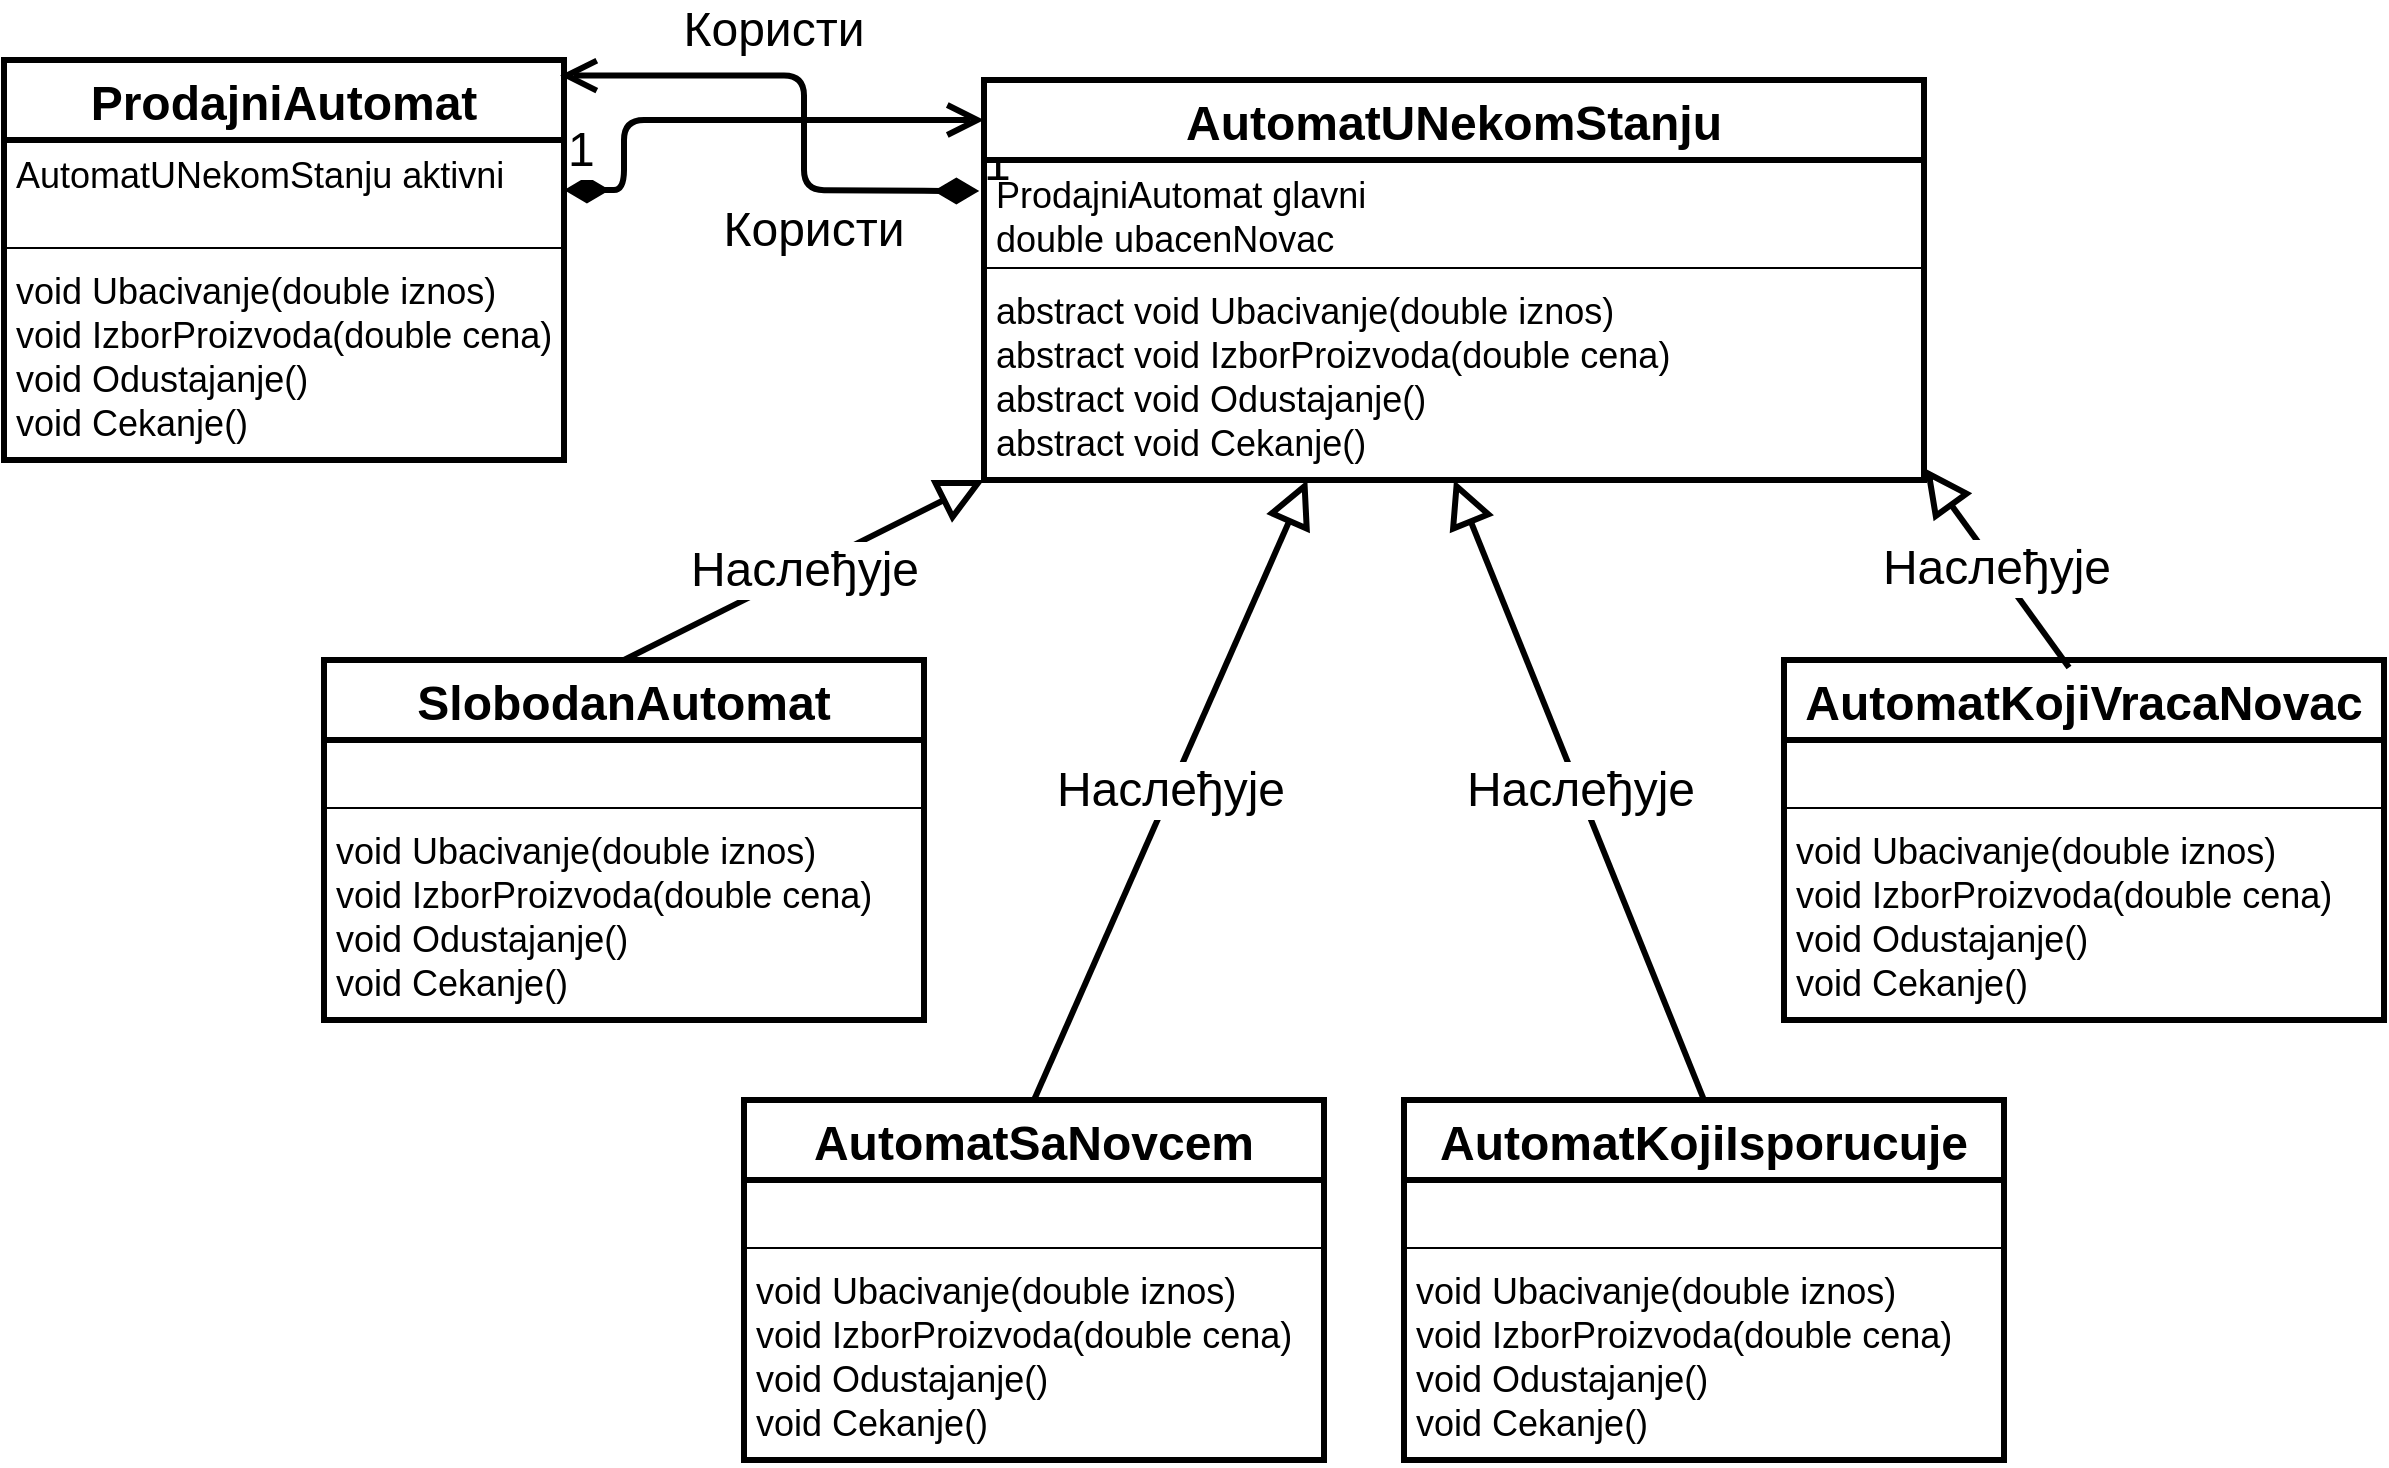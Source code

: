 <mxfile version="21.2.4" type="device">
  <diagram name="Page-1" id="U3Iz8EhhDlZxTjf7-NHz">
    <mxGraphModel dx="1764" dy="1074" grid="1" gridSize="10" guides="1" tooltips="1" connect="1" arrows="1" fold="1" page="1" pageScale="1" pageWidth="850" pageHeight="1100" math="0" shadow="0">
      <root>
        <mxCell id="0" />
        <mxCell id="1" parent="0" />
        <mxCell id="cIPJjEdQytVBV7SKIHsa-7" value="Наслеђује" style="endArrow=block;endSize=16;endFill=0;html=1;strokeWidth=3;fontSize=24;exitX=0.5;exitY=0;exitDx=0;exitDy=0;entryX=0.344;entryY=1;entryDx=0;entryDy=0;entryPerimeter=0;" edge="1" parent="1" source="cIPJjEdQytVBV7SKIHsa-9" target="cIPJjEdQytVBV7SKIHsa-38">
          <mxGeometry width="160" relative="1" as="geometry">
            <mxPoint x="545" y="674.5" as="sourcePoint" />
            <mxPoint x="805.442" y="380" as="targetPoint" />
          </mxGeometry>
        </mxCell>
        <mxCell id="cIPJjEdQytVBV7SKIHsa-8" value="1" style="endArrow=open;html=1;endSize=12;startArrow=diamondThin;startSize=14;startFill=1;edgeStyle=orthogonalEdgeStyle;align=left;verticalAlign=bottom;strokeWidth=3;fontSize=24;exitX=1;exitY=0.5;exitDx=0;exitDy=0;entryX=0;entryY=0.1;entryDx=0;entryDy=0;entryPerimeter=0;" edge="1" parent="1" source="cIPJjEdQytVBV7SKIHsa-19" target="cIPJjEdQytVBV7SKIHsa-35">
          <mxGeometry x="-1" y="3" relative="1" as="geometry">
            <mxPoint x="-40" y="130" as="sourcePoint" />
            <mxPoint x="609.48" y="259.7" as="targetPoint" />
            <Array as="points">
              <mxPoint x="450" y="225" />
              <mxPoint x="450" y="190" />
            </Array>
          </mxGeometry>
        </mxCell>
        <mxCell id="cIPJjEdQytVBV7SKIHsa-9" value="AutomatSaNovcem" style="swimlane;fontStyle=1;align=center;verticalAlign=top;childLayout=stackLayout;horizontal=1;startSize=40;horizontalStack=0;resizeParent=1;resizeParentMax=0;resizeLast=0;collapsible=1;marginBottom=0;strokeWidth=3;fontSize=24;" vertex="1" parent="1">
          <mxGeometry x="510" y="680" width="290" height="180" as="geometry" />
        </mxCell>
        <mxCell id="cIPJjEdQytVBV7SKIHsa-10" value=" " style="text;strokeColor=none;fillColor=none;align=left;verticalAlign=top;spacingLeft=4;spacingRight=4;overflow=hidden;rotatable=0;points=[[0,0.5],[1,0.5]];portConstraint=eastwest;fontSize=18;" vertex="1" parent="cIPJjEdQytVBV7SKIHsa-9">
          <mxGeometry y="40" width="290" height="30" as="geometry" />
        </mxCell>
        <mxCell id="cIPJjEdQytVBV7SKIHsa-11" value="" style="line;strokeWidth=1;fillColor=none;align=left;verticalAlign=middle;spacingTop=-1;spacingLeft=3;spacingRight=3;rotatable=0;labelPosition=right;points=[];portConstraint=eastwest;" vertex="1" parent="cIPJjEdQytVBV7SKIHsa-9">
          <mxGeometry y="70" width="290" height="8" as="geometry" />
        </mxCell>
        <mxCell id="cIPJjEdQytVBV7SKIHsa-12" value="void Ubacivanje(double iznos)&#xa;void IzborProizvoda(double cena)&#xa;void Odustajanje()&#xa;void Cekanje()&#xa;&#xa;" style="text;strokeColor=none;fillColor=none;align=left;verticalAlign=top;spacingLeft=4;spacingRight=4;overflow=hidden;rotatable=0;points=[[0,0.5],[1,0.5]];portConstraint=eastwest;fontSize=18;" vertex="1" parent="cIPJjEdQytVBV7SKIHsa-9">
          <mxGeometry y="78" width="290" height="102" as="geometry" />
        </mxCell>
        <mxCell id="cIPJjEdQytVBV7SKIHsa-17" value="Наслеђује" style="endArrow=block;endSize=16;endFill=0;html=1;strokeWidth=3;fontSize=24;exitX=0.5;exitY=0;exitDx=0;exitDy=0;entryX=0;entryY=1;entryDx=0;entryDy=0;" edge="1" parent="1" source="cIPJjEdQytVBV7SKIHsa-49" target="cIPJjEdQytVBV7SKIHsa-35">
          <mxGeometry width="160" relative="1" as="geometry">
            <mxPoint x="580" y="525.0" as="sourcePoint" />
            <mxPoint x="610" y="390" as="targetPoint" />
          </mxGeometry>
        </mxCell>
        <mxCell id="cIPJjEdQytVBV7SKIHsa-18" value="ProdajniAutomat" style="swimlane;fontStyle=1;align=center;verticalAlign=top;childLayout=stackLayout;horizontal=1;startSize=40;horizontalStack=0;resizeParent=1;resizeParentMax=0;resizeLast=0;collapsible=1;marginBottom=0;strokeWidth=3;fontSize=24;" vertex="1" parent="1">
          <mxGeometry x="140" y="160" width="280" height="200" as="geometry" />
        </mxCell>
        <mxCell id="cIPJjEdQytVBV7SKIHsa-19" value="AutomatUNekomStanju aktivni" style="text;strokeColor=none;fillColor=none;align=left;verticalAlign=top;spacingLeft=4;spacingRight=4;overflow=hidden;rotatable=0;points=[[0,0.5],[1,0.5]];portConstraint=eastwest;fontSize=18;" vertex="1" parent="cIPJjEdQytVBV7SKIHsa-18">
          <mxGeometry y="40" width="280" height="50" as="geometry" />
        </mxCell>
        <mxCell id="cIPJjEdQytVBV7SKIHsa-20" value="" style="line;strokeWidth=1;fillColor=none;align=left;verticalAlign=middle;spacingTop=-1;spacingLeft=3;spacingRight=3;rotatable=0;labelPosition=right;points=[];portConstraint=eastwest;" vertex="1" parent="cIPJjEdQytVBV7SKIHsa-18">
          <mxGeometry y="90" width="280" height="8" as="geometry" />
        </mxCell>
        <mxCell id="cIPJjEdQytVBV7SKIHsa-21" value="void Ubacivanje(double iznos)&#xa;void IzborProizvoda(double cena)&#xa;void Odustajanje()&#xa;void Cekanje()&#xa;&#xa;" style="text;strokeColor=none;fillColor=none;align=left;verticalAlign=top;spacingLeft=4;spacingRight=4;overflow=hidden;rotatable=0;points=[[0,0.5],[1,0.5]];portConstraint=eastwest;fontSize=18;" vertex="1" parent="cIPJjEdQytVBV7SKIHsa-18">
          <mxGeometry y="98" width="280" height="102" as="geometry" />
        </mxCell>
        <mxCell id="cIPJjEdQytVBV7SKIHsa-32" value="&lt;font style=&quot;font-size: 24px;&quot;&gt;Користи&lt;/font&gt;" style="text;html=1;strokeColor=none;fillColor=none;align=center;verticalAlign=middle;whiteSpace=wrap;rounded=0;" vertex="1" parent="1">
          <mxGeometry x="460" y="130" width="130" height="30" as="geometry" />
        </mxCell>
        <mxCell id="cIPJjEdQytVBV7SKIHsa-34" value="1" style="endArrow=open;html=1;endSize=12;startArrow=diamondThin;startSize=14;startFill=1;edgeStyle=orthogonalEdgeStyle;align=left;verticalAlign=bottom;strokeWidth=3;fontSize=24;exitX=-0.005;exitY=0.31;exitDx=0;exitDy=0;exitPerimeter=0;entryX=0.993;entryY=0.039;entryDx=0;entryDy=0;entryPerimeter=0;" edge="1" parent="1" source="cIPJjEdQytVBV7SKIHsa-36" target="cIPJjEdQytVBV7SKIHsa-18">
          <mxGeometry x="-1" y="3" relative="1" as="geometry">
            <mxPoint x="640" y="240" as="sourcePoint" />
            <mxPoint x="450" y="170" as="targetPoint" />
            <Array as="points">
              <mxPoint x="610" y="225" />
              <mxPoint x="540" y="225" />
              <mxPoint x="540" y="168" />
            </Array>
          </mxGeometry>
        </mxCell>
        <mxCell id="cIPJjEdQytVBV7SKIHsa-35" value="AutomatUNekomStanju" style="swimlane;fontStyle=1;align=center;verticalAlign=top;childLayout=stackLayout;horizontal=1;startSize=40;horizontalStack=0;resizeParent=1;resizeParentMax=0;resizeLast=0;collapsible=1;marginBottom=0;strokeWidth=3;fontSize=24;" vertex="1" parent="1">
          <mxGeometry x="630" y="170" width="470" height="200" as="geometry" />
        </mxCell>
        <mxCell id="cIPJjEdQytVBV7SKIHsa-36" value="ProdajniAutomat glavni&#xa;double ubacenNovac" style="text;strokeColor=none;fillColor=none;align=left;verticalAlign=top;spacingLeft=4;spacingRight=4;overflow=hidden;rotatable=0;points=[[0,0.5],[1,0.5]];portConstraint=eastwest;fontSize=18;" vertex="1" parent="cIPJjEdQytVBV7SKIHsa-35">
          <mxGeometry y="40" width="470" height="50" as="geometry" />
        </mxCell>
        <mxCell id="cIPJjEdQytVBV7SKIHsa-37" value="" style="line;strokeWidth=1;fillColor=none;align=left;verticalAlign=middle;spacingTop=-1;spacingLeft=3;spacingRight=3;rotatable=0;labelPosition=right;points=[];portConstraint=eastwest;" vertex="1" parent="cIPJjEdQytVBV7SKIHsa-35">
          <mxGeometry y="90" width="470" height="8" as="geometry" />
        </mxCell>
        <mxCell id="cIPJjEdQytVBV7SKIHsa-38" value="abstract void Ubacivanje(double iznos)&#xa;abstract void IzborProizvoda(double cena)&#xa;abstract void Odustajanje()&#xa;abstract void Cekanje()&#xa;&#xa;" style="text;strokeColor=none;fillColor=none;align=left;verticalAlign=top;spacingLeft=4;spacingRight=4;overflow=hidden;rotatable=0;points=[[0,0.5],[1,0.5]];portConstraint=eastwest;fontSize=18;" vertex="1" parent="cIPJjEdQytVBV7SKIHsa-35">
          <mxGeometry y="98" width="470" height="102" as="geometry" />
        </mxCell>
        <mxCell id="cIPJjEdQytVBV7SKIHsa-40" value="&lt;font style=&quot;font-size: 24px;&quot;&gt;Користи&lt;/font&gt;" style="text;html=1;strokeColor=none;fillColor=none;align=center;verticalAlign=middle;whiteSpace=wrap;rounded=0;" vertex="1" parent="1">
          <mxGeometry x="480" y="230" width="130" height="30" as="geometry" />
        </mxCell>
        <mxCell id="cIPJjEdQytVBV7SKIHsa-41" value="AutomatKojiVracaNovac" style="swimlane;fontStyle=1;align=center;verticalAlign=top;childLayout=stackLayout;horizontal=1;startSize=40;horizontalStack=0;resizeParent=1;resizeParentMax=0;resizeLast=0;collapsible=1;marginBottom=0;strokeWidth=3;fontSize=24;" vertex="1" parent="1">
          <mxGeometry x="1030" y="460" width="300" height="180" as="geometry" />
        </mxCell>
        <mxCell id="cIPJjEdQytVBV7SKIHsa-42" value=" " style="text;strokeColor=none;fillColor=none;align=left;verticalAlign=top;spacingLeft=4;spacingRight=4;overflow=hidden;rotatable=0;points=[[0,0.5],[1,0.5]];portConstraint=eastwest;fontSize=18;" vertex="1" parent="cIPJjEdQytVBV7SKIHsa-41">
          <mxGeometry y="40" width="300" height="30" as="geometry" />
        </mxCell>
        <mxCell id="cIPJjEdQytVBV7SKIHsa-43" value="" style="line;strokeWidth=1;fillColor=none;align=left;verticalAlign=middle;spacingTop=-1;spacingLeft=3;spacingRight=3;rotatable=0;labelPosition=right;points=[];portConstraint=eastwest;" vertex="1" parent="cIPJjEdQytVBV7SKIHsa-41">
          <mxGeometry y="70" width="300" height="8" as="geometry" />
        </mxCell>
        <mxCell id="cIPJjEdQytVBV7SKIHsa-44" value="void Ubacivanje(double iznos)&#xa;void IzborProizvoda(double cena)&#xa;void Odustajanje()&#xa;void Cekanje()&#xa;&#xa;" style="text;strokeColor=none;fillColor=none;align=left;verticalAlign=top;spacingLeft=4;spacingRight=4;overflow=hidden;rotatable=0;points=[[0,0.5],[1,0.5]];portConstraint=eastwest;fontSize=18;" vertex="1" parent="cIPJjEdQytVBV7SKIHsa-41">
          <mxGeometry y="78" width="300" height="102" as="geometry" />
        </mxCell>
        <mxCell id="cIPJjEdQytVBV7SKIHsa-45" value="AutomatKojiIsporucuje" style="swimlane;fontStyle=1;align=center;verticalAlign=top;childLayout=stackLayout;horizontal=1;startSize=40;horizontalStack=0;resizeParent=1;resizeParentMax=0;resizeLast=0;collapsible=1;marginBottom=0;strokeWidth=3;fontSize=24;" vertex="1" parent="1">
          <mxGeometry x="840" y="680" width="300" height="180" as="geometry" />
        </mxCell>
        <mxCell id="cIPJjEdQytVBV7SKIHsa-46" value=" " style="text;strokeColor=none;fillColor=none;align=left;verticalAlign=top;spacingLeft=4;spacingRight=4;overflow=hidden;rotatable=0;points=[[0,0.5],[1,0.5]];portConstraint=eastwest;fontSize=18;" vertex="1" parent="cIPJjEdQytVBV7SKIHsa-45">
          <mxGeometry y="40" width="300" height="30" as="geometry" />
        </mxCell>
        <mxCell id="cIPJjEdQytVBV7SKIHsa-47" value="" style="line;strokeWidth=1;fillColor=none;align=left;verticalAlign=middle;spacingTop=-1;spacingLeft=3;spacingRight=3;rotatable=0;labelPosition=right;points=[];portConstraint=eastwest;" vertex="1" parent="cIPJjEdQytVBV7SKIHsa-45">
          <mxGeometry y="70" width="300" height="8" as="geometry" />
        </mxCell>
        <mxCell id="cIPJjEdQytVBV7SKIHsa-48" value="void Ubacivanje(double iznos)&#xa;void IzborProizvoda(double cena)&#xa;void Odustajanje()&#xa;void Cekanje()" style="text;strokeColor=none;fillColor=none;align=left;verticalAlign=top;spacingLeft=4;spacingRight=4;overflow=hidden;rotatable=0;points=[[0,0.5],[1,0.5]];portConstraint=eastwest;fontSize=18;" vertex="1" parent="cIPJjEdQytVBV7SKIHsa-45">
          <mxGeometry y="78" width="300" height="102" as="geometry" />
        </mxCell>
        <mxCell id="cIPJjEdQytVBV7SKIHsa-49" value="SlobodanAutomat" style="swimlane;fontStyle=1;align=center;verticalAlign=top;childLayout=stackLayout;horizontal=1;startSize=40;horizontalStack=0;resizeParent=1;resizeParentMax=0;resizeLast=0;collapsible=1;marginBottom=0;strokeWidth=3;fontSize=24;" vertex="1" parent="1">
          <mxGeometry x="300" y="460" width="300" height="180" as="geometry" />
        </mxCell>
        <mxCell id="cIPJjEdQytVBV7SKIHsa-50" value=" " style="text;strokeColor=none;fillColor=none;align=left;verticalAlign=top;spacingLeft=4;spacingRight=4;overflow=hidden;rotatable=0;points=[[0,0.5],[1,0.5]];portConstraint=eastwest;fontSize=18;" vertex="1" parent="cIPJjEdQytVBV7SKIHsa-49">
          <mxGeometry y="40" width="300" height="30" as="geometry" />
        </mxCell>
        <mxCell id="cIPJjEdQytVBV7SKIHsa-51" value="" style="line;strokeWidth=1;fillColor=none;align=left;verticalAlign=middle;spacingTop=-1;spacingLeft=3;spacingRight=3;rotatable=0;labelPosition=right;points=[];portConstraint=eastwest;" vertex="1" parent="cIPJjEdQytVBV7SKIHsa-49">
          <mxGeometry y="70" width="300" height="8" as="geometry" />
        </mxCell>
        <mxCell id="cIPJjEdQytVBV7SKIHsa-52" value="void Ubacivanje(double iznos)&#xa;void IzborProizvoda(double cena)&#xa;void Odustajanje()&#xa;void Cekanje()&#xa;&#xa;" style="text;strokeColor=none;fillColor=none;align=left;verticalAlign=top;spacingLeft=4;spacingRight=4;overflow=hidden;rotatable=0;points=[[0,0.5],[1,0.5]];portConstraint=eastwest;fontSize=18;" vertex="1" parent="cIPJjEdQytVBV7SKIHsa-49">
          <mxGeometry y="78" width="300" height="102" as="geometry" />
        </mxCell>
        <mxCell id="cIPJjEdQytVBV7SKIHsa-53" value="Наслеђује" style="endArrow=block;endSize=16;endFill=0;html=1;strokeWidth=3;fontSize=24;exitX=0.5;exitY=0;exitDx=0;exitDy=0;entryX=0.5;entryY=1;entryDx=0;entryDy=0;entryPerimeter=0;" edge="1" parent="1" source="cIPJjEdQytVBV7SKIHsa-45" target="cIPJjEdQytVBV7SKIHsa-38">
          <mxGeometry width="160" relative="1" as="geometry">
            <mxPoint x="1095" y="620" as="sourcePoint" />
            <mxPoint x="1060" y="360" as="targetPoint" />
          </mxGeometry>
        </mxCell>
        <mxCell id="cIPJjEdQytVBV7SKIHsa-54" value="Наслеђује" style="endArrow=block;endSize=16;endFill=0;html=1;strokeWidth=3;fontSize=24;exitX=0.475;exitY=0.021;exitDx=0;exitDy=0;entryX=1.001;entryY=0.944;entryDx=0;entryDy=0;entryPerimeter=0;exitPerimeter=0;" edge="1" parent="1" source="cIPJjEdQytVBV7SKIHsa-41" target="cIPJjEdQytVBV7SKIHsa-38">
          <mxGeometry width="160" relative="1" as="geometry">
            <mxPoint x="1175" y="400" as="sourcePoint" />
            <mxPoint x="1140" y="140" as="targetPoint" />
          </mxGeometry>
        </mxCell>
      </root>
    </mxGraphModel>
  </diagram>
</mxfile>
